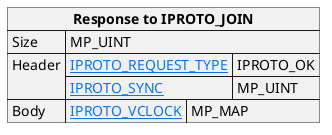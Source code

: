 @startuml

skinparam {
    HyperlinkColor #0077FF
    FontColor #313131
    BorderColor #313131
    BackgroundColor transparent
}

json "**Response to IPROTO_JOIN**" as join_response {
    "Size": "MP_UINT",
    "Header": {
      "[[https://tarantool.io/en/doc/latest/dev_guide/internals/iproto/keys IPROTO_REQUEST_TYPE]]": "IPROTO_OK",
      "[[https://tarantool.io/en/doc/latest/dev_guide/internals/iproto/keys IPROTO_SYNC]]": "MP_UINT"
    },
    "Body": {
      "[[https://tarantool.io/en/doc/latest/dev_guide/internals/iproto/keys IPROTO_VCLOCK]]": "MP_MAP"
    }
}

@enduml
